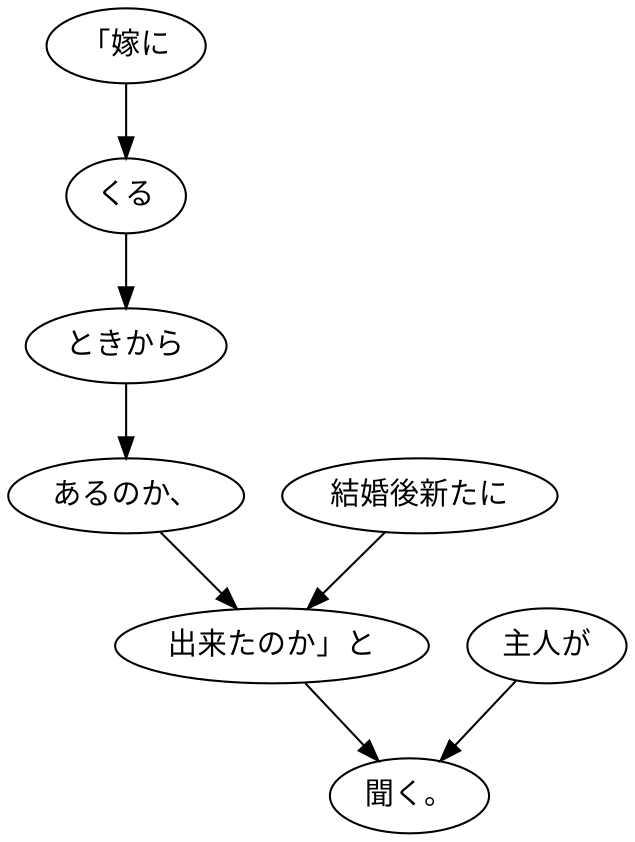 digraph graph2244 {
	node0 [label="「嫁に"];
	node1 [label="くる"];
	node2 [label="ときから"];
	node3 [label="あるのか、"];
	node4 [label="結婚後新たに"];
	node5 [label="出来たのか」と"];
	node6 [label="主人が"];
	node7 [label="聞く。"];
	node0 -> node1;
	node1 -> node2;
	node2 -> node3;
	node3 -> node5;
	node4 -> node5;
	node5 -> node7;
	node6 -> node7;
}

